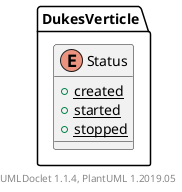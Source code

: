 @startuml

    enum DukesVerticle.Status [[DukesVerticle.Status.html]] {
        {static} +created
        {static} +started
        {static} +stopped
    }


    center footer UMLDoclet 1.1.4, PlantUML 1.2019.05
@enduml
